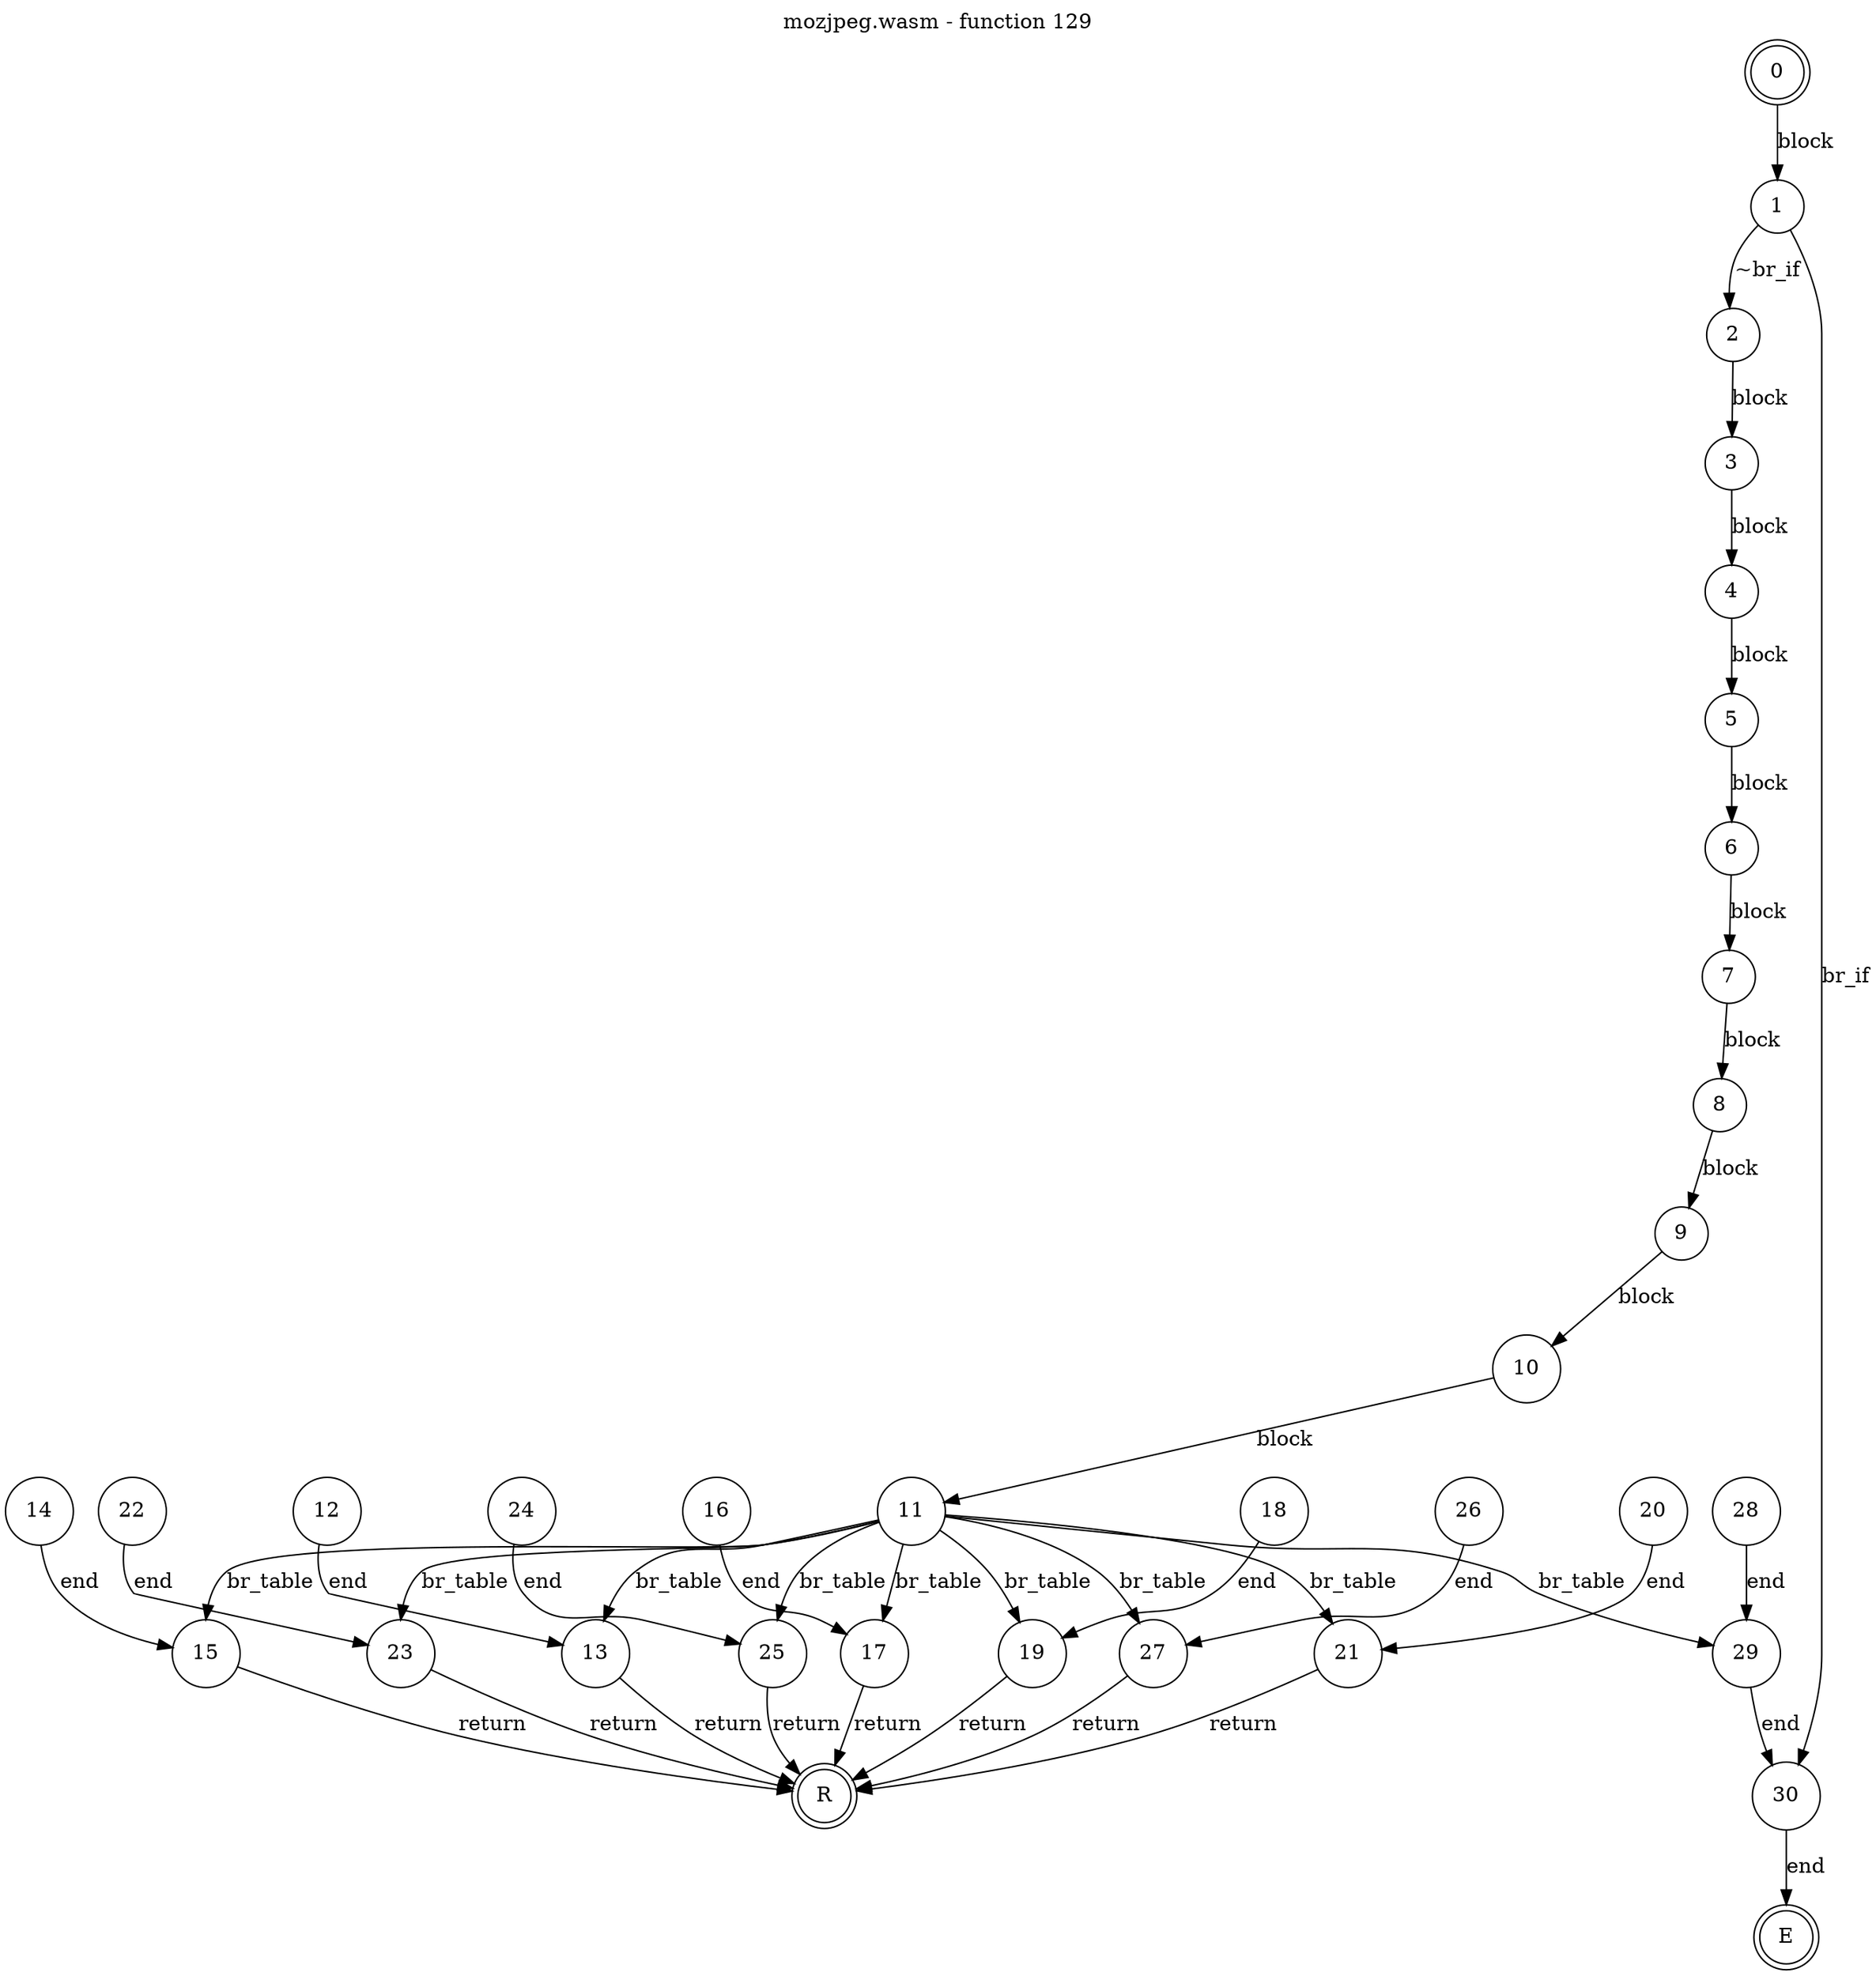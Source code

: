 digraph finite_state_machine {
    label = "mozjpeg.wasm - function 129"
    labelloc =  t
    labelfontsize = 16
    labelfontcolor = black
    labelfontname = "Helvetica"
    node [shape = doublecircle]; 0 E R ;
    node [shape = circle];
    0 -> 1[label="block"];
    1 -> 2[label="~br_if"];
    1 -> 30[label="br_if"];
    2 -> 3[label="block"];
    3 -> 4[label="block"];
    4 -> 5[label="block"];
    5 -> 6[label="block"];
    6 -> 7[label="block"];
    7 -> 8[label="block"];
    8 -> 9[label="block"];
    9 -> 10[label="block"];
    10 -> 11[label="block"];
    11 -> 13[label="br_table"];
    11 -> 15[label="br_table"];
    11 -> 17[label="br_table"];
    11 -> 19[label="br_table"];
    11 -> 21[label="br_table"];
    11 -> 23[label="br_table"];
    11 -> 25[label="br_table"];
    11 -> 27[label="br_table"];
    11 -> 29[label="br_table"];
    12 -> 13[label="end"];
    13 -> R[label="return"];
    14 -> 15[label="end"];
    15 -> R[label="return"];
    16 -> 17[label="end"];
    17 -> R[label="return"];
    18 -> 19[label="end"];
    19 -> R[label="return"];
    20 -> 21[label="end"];
    21 -> R[label="return"];
    22 -> 23[label="end"];
    23 -> R[label="return"];
    24 -> 25[label="end"];
    25 -> R[label="return"];
    26 -> 27[label="end"];
    27 -> R[label="return"];
    28 -> 29[label="end"];
    29 -> 30[label="end"];
    30 -> E[label="end"];
}
